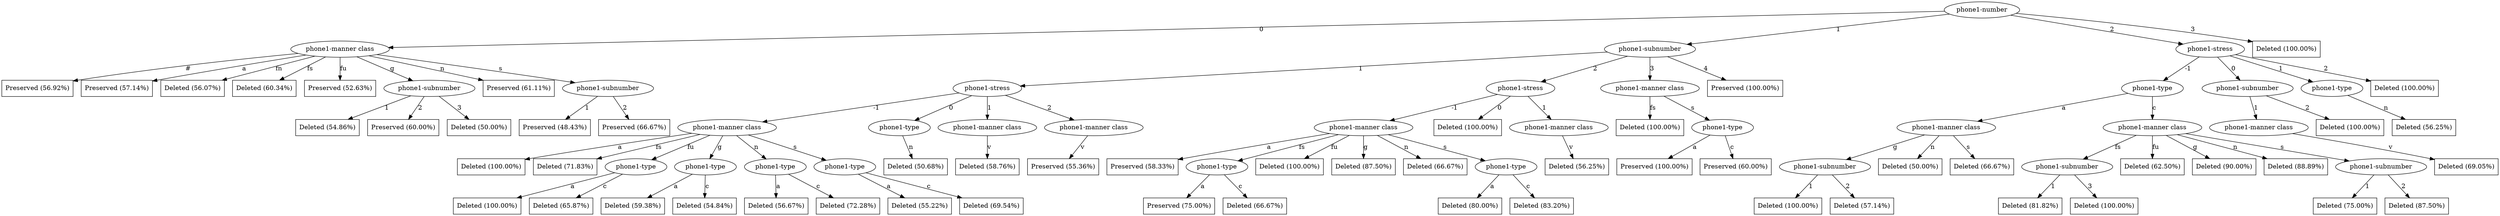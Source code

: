 digraph G {
"bg==" [ shape=ellipse label="phone1-number"]
"bg==" -> "bi0w" [ label="0" ]
"bi0w" [ shape=ellipse label="phone1-manner class"]
"bi0w" -> "bi0wLTA=" [ label="#" ]
"bi0wLTA=" [ shape=box label="Preserved (56.92%)"]
"bi0w" -> "bi0wLTEw" [ label="a" ]
"bi0wLTEw" [ shape=box label="Preserved (57.14%)"]
"bi0w" -> "bi0wLTEx" [ label="fn" ]
"bi0wLTEx" [ shape=box label="Deleted (56.07%)"]
"bi0w" -> "bi0wLTEy" [ label="fs" ]
"bi0wLTEy" [ shape=box label="Deleted (60.34%)"]
"bi0w" -> "bi0wLTEz" [ label="fu" ]
"bi0wLTEz" [ shape=box label="Preserved (52.63%)"]
"bi0w" -> "bi0wLTE0" [ label="g" ]
"bi0wLTE0" [ shape=ellipse label="phone1-subnumber"]
"bi0wLTE0" -> "bi0wLTE0LTE=" [ label="1" ]
"bi0wLTE0LTE=" [ shape=box label="Deleted (54.86%)"]
"bi0wLTE0" -> "bi0wLTE0LTI=" [ label="2" ]
"bi0wLTE0LTI=" [ shape=box label="Preserved (60.00%)"]
"bi0wLTE0" -> "bi0wLTE0LTM=" [ label="3" ]
"bi0wLTE0LTM=" [ shape=box label="Deleted (50.00%)"]
"bi0w" -> "bi0wLTE1" [ label="n" ]
"bi0wLTE1" [ shape=box label="Preserved (61.11%)"]
"bi0w" -> "bi0wLTE2" [ label="s" ]
"bi0wLTE2" [ shape=ellipse label="phone1-subnumber"]
"bi0wLTE2" -> "bi0wLTE2LTE=" [ label="1" ]
"bi0wLTE2LTE=" [ shape=box label="Preserved (48.43%)"]
"bi0wLTE2" -> "bi0wLTE2LTI=" [ label="2" ]
"bi0wLTE2LTI=" [ shape=box label="Preserved (66.67%)"]
"bg==" -> "bi0x" [ label="1" ]
"bi0x" [ shape=ellipse label="phone1-subnumber"]
"bi0x" -> "bi0xLTE=" [ label="1" ]
"bi0xLTE=" [ shape=ellipse label="phone1-stress"]
"bi0xLTE=" -> "bi0xLTEtMA==" [ label="-1" ]
"bi0xLTEtMA==" [ shape=ellipse label="phone1-manner class"]
"bi0xLTEtMA==" -> "bi0xLTEtMC0xMA==" [ label="a" ]
"bi0xLTEtMC0xMA==" [ shape=box label="Deleted (100.00%)"]
"bi0xLTEtMA==" -> "bi0xLTEtMC0xMg==" [ label="fs" ]
"bi0xLTEtMC0xMg==" [ shape=box label="Deleted (71.83%)"]
"bi0xLTEtMA==" -> "bi0xLTEtMC0xMw==" [ label="fu" ]
"bi0xLTEtMC0xMw==" [ shape=ellipse label="phone1-type"]
"bi0xLTEtMC0xMw==" -> "bi0xLTEtMC0xMy0w" [ label="a" ]
"bi0xLTEtMC0xMy0w" [ shape=box label="Deleted (100.00%)"]
"bi0xLTEtMC0xMw==" -> "bi0xLTEtMC0xMy0x" [ label="c" ]
"bi0xLTEtMC0xMy0x" [ shape=box label="Deleted (65.87%)"]
"bi0xLTEtMA==" -> "bi0xLTEtMC0xNA==" [ label="g" ]
"bi0xLTEtMC0xNA==" [ shape=ellipse label="phone1-type"]
"bi0xLTEtMC0xNA==" -> "bi0xLTEtMC0xNC0w" [ label="a" ]
"bi0xLTEtMC0xNC0w" [ shape=box label="Deleted (59.38%)"]
"bi0xLTEtMC0xNA==" -> "bi0xLTEtMC0xNC0x" [ label="c" ]
"bi0xLTEtMC0xNC0x" [ shape=box label="Deleted (54.84%)"]
"bi0xLTEtMA==" -> "bi0xLTEtMC0xNQ==" [ label="n" ]
"bi0xLTEtMC0xNQ==" [ shape=ellipse label="phone1-type"]
"bi0xLTEtMC0xNQ==" -> "bi0xLTEtMC0xNS0w" [ label="a" ]
"bi0xLTEtMC0xNS0w" [ shape=box label="Deleted (56.67%)"]
"bi0xLTEtMC0xNQ==" -> "bi0xLTEtMC0xNS0x" [ label="c" ]
"bi0xLTEtMC0xNS0x" [ shape=box label="Deleted (72.28%)"]
"bi0xLTEtMA==" -> "bi0xLTEtMC0xNg==" [ label="s" ]
"bi0xLTEtMC0xNg==" [ shape=ellipse label="phone1-type"]
"bi0xLTEtMC0xNg==" -> "bi0xLTEtMC0xNi0w" [ label="a" ]
"bi0xLTEtMC0xNi0w" [ shape=box label="Deleted (55.22%)"]
"bi0xLTEtMC0xNg==" -> "bi0xLTEtMC0xNi0x" [ label="c" ]
"bi0xLTEtMC0xNi0x" [ shape=box label="Deleted (69.54%)"]
"bi0xLTE=" -> "bi0xLTEtMQ==" [ label="0" ]
"bi0xLTEtMQ==" [ shape=ellipse label="phone1-type"]
"bi0xLTEtMQ==" -> "bi0xLTEtMS0y" [ label="n" ]
"bi0xLTEtMS0y" [ shape=box label="Deleted (50.68%)"]
"bi0xLTE=" -> "bi0xLTEtMg==" [ label="1" ]
"bi0xLTEtMg==" [ shape=ellipse label="phone1-manner class"]
"bi0xLTEtMg==" -> "bi0xLTEtMi0xNw==" [ label="v" ]
"bi0xLTEtMi0xNw==" [ shape=box label="Deleted (58.76%)"]
"bi0xLTE=" -> "bi0xLTEtMw==" [ label="2" ]
"bi0xLTEtMw==" [ shape=ellipse label="phone1-manner class"]
"bi0xLTEtMw==" -> "bi0xLTEtMy0xNw==" [ label="v" ]
"bi0xLTEtMy0xNw==" [ shape=box label="Preserved (55.36%)"]
"bi0x" -> "bi0xLTI=" [ label="2" ]
"bi0xLTI=" [ shape=ellipse label="phone1-stress"]
"bi0xLTI=" -> "bi0xLTItMA==" [ label="-1" ]
"bi0xLTItMA==" [ shape=ellipse label="phone1-manner class"]
"bi0xLTItMA==" -> "bi0xLTItMC0xMA==" [ label="a" ]
"bi0xLTItMC0xMA==" [ shape=box label="Preserved (58.33%)"]
"bi0xLTItMA==" -> "bi0xLTItMC0xMg==" [ label="fs" ]
"bi0xLTItMC0xMg==" [ shape=ellipse label="phone1-type"]
"bi0xLTItMC0xMg==" -> "bi0xLTItMC0xMi0w" [ label="a" ]
"bi0xLTItMC0xMi0w" [ shape=box label="Preserved (75.00%)"]
"bi0xLTItMC0xMg==" -> "bi0xLTItMC0xMi0x" [ label="c" ]
"bi0xLTItMC0xMi0x" [ shape=box label="Deleted (66.67%)"]
"bi0xLTItMA==" -> "bi0xLTItMC0xMw==" [ label="fu" ]
"bi0xLTItMC0xMw==" [ shape=box label="Deleted (100.00%)"]
"bi0xLTItMA==" -> "bi0xLTItMC0xNA==" [ label="g" ]
"bi0xLTItMC0xNA==" [ shape=box label="Deleted (87.50%)"]
"bi0xLTItMA==" -> "bi0xLTItMC0xNQ==" [ label="n" ]
"bi0xLTItMC0xNQ==" [ shape=box label="Deleted (66.67%)"]
"bi0xLTItMA==" -> "bi0xLTItMC0xNg==" [ label="s" ]
"bi0xLTItMC0xNg==" [ shape=ellipse label="phone1-type"]
"bi0xLTItMC0xNg==" -> "bi0xLTItMC0xNi0w" [ label="a" ]
"bi0xLTItMC0xNi0w" [ shape=box label="Deleted (80.00%)"]
"bi0xLTItMC0xNg==" -> "bi0xLTItMC0xNi0x" [ label="c" ]
"bi0xLTItMC0xNi0x" [ shape=box label="Deleted (83.20%)"]
"bi0xLTI=" -> "bi0xLTItMQ==" [ label="0" ]
"bi0xLTItMQ==" [ shape=box label="Deleted (100.00%)"]
"bi0xLTI=" -> "bi0xLTItMg==" [ label="1" ]
"bi0xLTItMg==" [ shape=ellipse label="phone1-manner class"]
"bi0xLTItMg==" -> "bi0xLTItMi0xNw==" [ label="v" ]
"bi0xLTItMi0xNw==" [ shape=box label="Deleted (56.25%)"]
"bi0x" -> "bi0xLTM=" [ label="3" ]
"bi0xLTM=" [ shape=ellipse label="phone1-manner class"]
"bi0xLTM=" -> "bi0xLTMtMTI=" [ label="fs" ]
"bi0xLTMtMTI=" [ shape=box label="Deleted (100.00%)"]
"bi0xLTM=" -> "bi0xLTMtMTY=" [ label="s" ]
"bi0xLTMtMTY=" [ shape=ellipse label="phone1-type"]
"bi0xLTMtMTY=" -> "bi0xLTMtMTYtMA==" [ label="a" ]
"bi0xLTMtMTYtMA==" [ shape=box label="Preserved (100.00%)"]
"bi0xLTMtMTY=" -> "bi0xLTMtMTYtMQ==" [ label="c" ]
"bi0xLTMtMTYtMQ==" [ shape=box label="Preserved (60.00%)"]
"bi0x" -> "bi0xLTQ=" [ label="4" ]
"bi0xLTQ=" [ shape=box label="Preserved (100.00%)"]
"bg==" -> "bi0y" [ label="2" ]
"bi0y" [ shape=ellipse label="phone1-stress"]
"bi0y" -> "bi0yLTA=" [ label="-1" ]
"bi0yLTA=" [ shape=ellipse label="phone1-type"]
"bi0yLTA=" -> "bi0yLTAtMA==" [ label="a" ]
"bi0yLTAtMA==" [ shape=ellipse label="phone1-manner class"]
"bi0yLTAtMA==" -> "bi0yLTAtMC0xNA==" [ label="g" ]
"bi0yLTAtMC0xNA==" [ shape=ellipse label="phone1-subnumber"]
"bi0yLTAtMC0xNA==" -> "bi0yLTAtMC0xNC0x" [ label="1" ]
"bi0yLTAtMC0xNC0x" [ shape=box label="Deleted (100.00%)"]
"bi0yLTAtMC0xNA==" -> "bi0yLTAtMC0xNC0y" [ label="2" ]
"bi0yLTAtMC0xNC0y" [ shape=box label="Deleted (57.14%)"]
"bi0yLTAtMA==" -> "bi0yLTAtMC0xNQ==" [ label="n" ]
"bi0yLTAtMC0xNQ==" [ shape=box label="Deleted (50.00%)"]
"bi0yLTAtMA==" -> "bi0yLTAtMC0xNg==" [ label="s" ]
"bi0yLTAtMC0xNg==" [ shape=box label="Deleted (66.67%)"]
"bi0yLTA=" -> "bi0yLTAtMQ==" [ label="c" ]
"bi0yLTAtMQ==" [ shape=ellipse label="phone1-manner class"]
"bi0yLTAtMQ==" -> "bi0yLTAtMS0xMg==" [ label="fs" ]
"bi0yLTAtMS0xMg==" [ shape=ellipse label="phone1-subnumber"]
"bi0yLTAtMS0xMg==" -> "bi0yLTAtMS0xMi0x" [ label="1" ]
"bi0yLTAtMS0xMi0x" [ shape=box label="Deleted (81.82%)"]
"bi0yLTAtMS0xMg==" -> "bi0yLTAtMS0xMi0z" [ label="3" ]
"bi0yLTAtMS0xMi0z" [ shape=box label="Deleted (100.00%)"]
"bi0yLTAtMQ==" -> "bi0yLTAtMS0xMw==" [ label="fu" ]
"bi0yLTAtMS0xMw==" [ shape=box label="Deleted (62.50%)"]
"bi0yLTAtMQ==" -> "bi0yLTAtMS0xNA==" [ label="g" ]
"bi0yLTAtMS0xNA==" [ shape=box label="Deleted (90.00%)"]
"bi0yLTAtMQ==" -> "bi0yLTAtMS0xNQ==" [ label="n" ]
"bi0yLTAtMS0xNQ==" [ shape=box label="Deleted (88.89%)"]
"bi0yLTAtMQ==" -> "bi0yLTAtMS0xNg==" [ label="s" ]
"bi0yLTAtMS0xNg==" [ shape=ellipse label="phone1-subnumber"]
"bi0yLTAtMS0xNg==" -> "bi0yLTAtMS0xNi0x" [ label="1" ]
"bi0yLTAtMS0xNi0x" [ shape=box label="Deleted (75.00%)"]
"bi0yLTAtMS0xNg==" -> "bi0yLTAtMS0xNi0y" [ label="2" ]
"bi0yLTAtMS0xNi0y" [ shape=box label="Deleted (87.50%)"]
"bi0y" -> "bi0yLTE=" [ label="0" ]
"bi0yLTE=" [ shape=ellipse label="phone1-subnumber"]
"bi0yLTE=" -> "bi0yLTEtMQ==" [ label="1" ]
"bi0yLTEtMQ==" [ shape=ellipse label="phone1-manner class"]
"bi0yLTEtMQ==" -> "bi0yLTEtMS0xNw==" [ label="v" ]
"bi0yLTEtMS0xNw==" [ shape=box label="Deleted (69.05%)"]
"bi0yLTE=" -> "bi0yLTEtMg==" [ label="2" ]
"bi0yLTEtMg==" [ shape=box label="Deleted (100.00%)"]
"bi0y" -> "bi0yLTI=" [ label="1" ]
"bi0yLTI=" [ shape=ellipse label="phone1-type"]
"bi0yLTI=" -> "bi0yLTItMg==" [ label="n" ]
"bi0yLTItMg==" [ shape=box label="Deleted (56.25%)"]
"bi0y" -> "bi0yLTM=" [ label="2" ]
"bi0yLTM=" [ shape=box label="Deleted (100.00%)"]
"bg==" -> "bi0z" [ label="3" ]
"bi0z" [ shape=box label="Deleted (100.00%)"]
}
